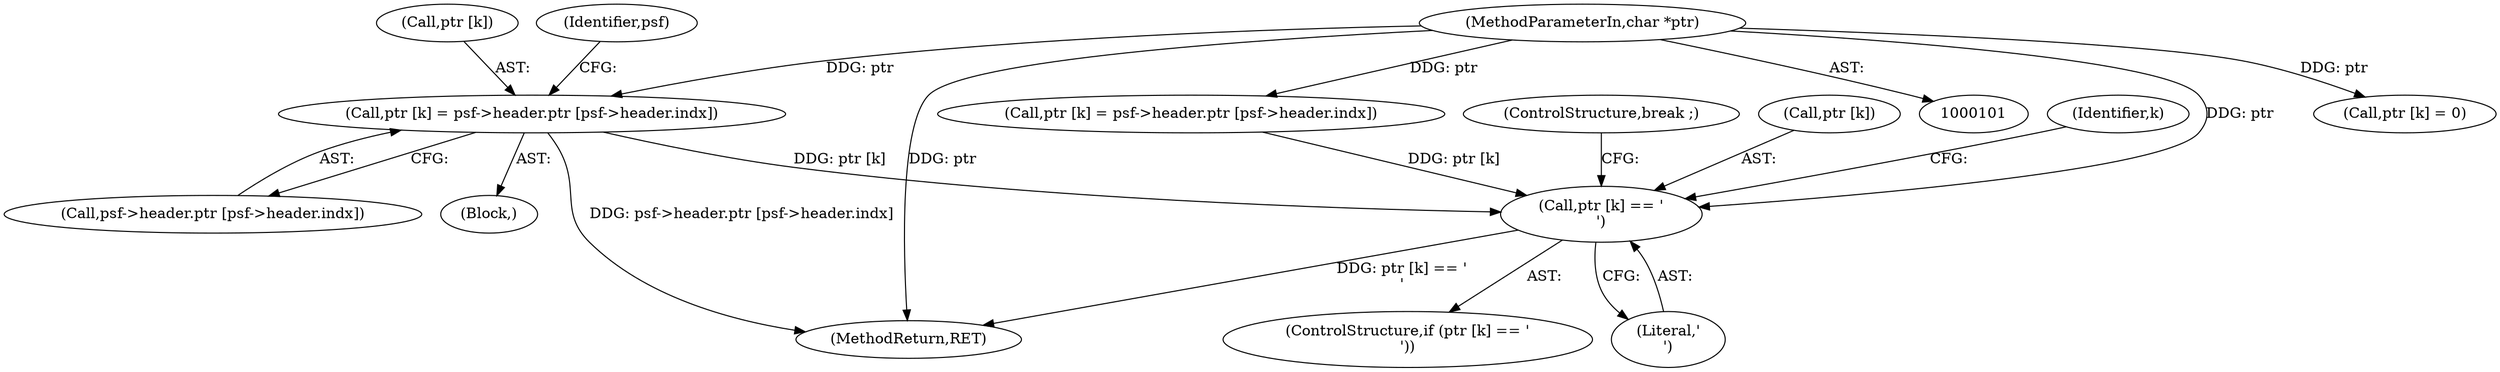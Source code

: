 digraph "0_libsndfile_708e996c87c5fae77b104ccfeb8f6db784c32074@array" {
"1000196" [label="(Call,ptr [k] = psf->header.ptr [psf->header.indx])"];
"1000103" [label="(MethodParameterIn,char *ptr)"];
"1000223" [label="(Call,ptr [k] == '\n')"];
"1000222" [label="(ControlStructure,if (ptr [k] == '\n'))"];
"1000197" [label="(Call,ptr [k])"];
"1000229" [label="(Call,ptr [k] = 0)"];
"1000228" [label="(ControlStructure,break ;)"];
"1000174" [label="(Block,)"];
"1000152" [label="(Call,ptr [k] = psf->header.ptr [psf->header.indx])"];
"1000196" [label="(Call,ptr [k] = psf->header.ptr [psf->header.indx])"];
"1000224" [label="(Call,ptr [k])"];
"1000103" [label="(MethodParameterIn,char *ptr)"];
"1000137" [label="(Identifier,k)"];
"1000227" [label="(Literal,'\n')"];
"1000236" [label="(MethodReturn,RET)"];
"1000214" [label="(Identifier,psf)"];
"1000223" [label="(Call,ptr [k] == '\n')"];
"1000200" [label="(Call,psf->header.ptr [psf->header.indx])"];
"1000196" -> "1000174"  [label="AST: "];
"1000196" -> "1000200"  [label="CFG: "];
"1000197" -> "1000196"  [label="AST: "];
"1000200" -> "1000196"  [label="AST: "];
"1000214" -> "1000196"  [label="CFG: "];
"1000196" -> "1000236"  [label="DDG: psf->header.ptr [psf->header.indx]"];
"1000103" -> "1000196"  [label="DDG: ptr"];
"1000196" -> "1000223"  [label="DDG: ptr [k]"];
"1000103" -> "1000101"  [label="AST: "];
"1000103" -> "1000236"  [label="DDG: ptr"];
"1000103" -> "1000152"  [label="DDG: ptr"];
"1000103" -> "1000223"  [label="DDG: ptr"];
"1000103" -> "1000229"  [label="DDG: ptr"];
"1000223" -> "1000222"  [label="AST: "];
"1000223" -> "1000227"  [label="CFG: "];
"1000224" -> "1000223"  [label="AST: "];
"1000227" -> "1000223"  [label="AST: "];
"1000228" -> "1000223"  [label="CFG: "];
"1000137" -> "1000223"  [label="CFG: "];
"1000223" -> "1000236"  [label="DDG: ptr [k] == '\n'"];
"1000152" -> "1000223"  [label="DDG: ptr [k]"];
}
